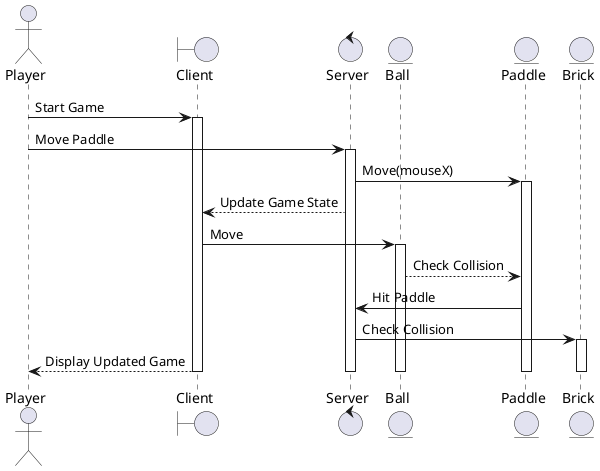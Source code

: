 @startuml
actor Player
boundary Client
control Server
entity Ball
entity Paddle
entity Brick

Player -> Client: Start Game
activate Client

Player -> Server: Move Paddle
activate Server

Server -> Paddle: Move(mouseX)
activate Paddle

Server --> Client: Update Game State
Client -> Ball: Move
activate Ball

Ball --> Paddle: Check Collision
Paddle -> Server: Hit Paddle

Server -> Brick: Check Collision
activate Brick

Client --> Player: Display Updated Game
deactivate Server
deactivate Paddle
deactivate Ball
deactivate Brick
deactivate Client
@enduml